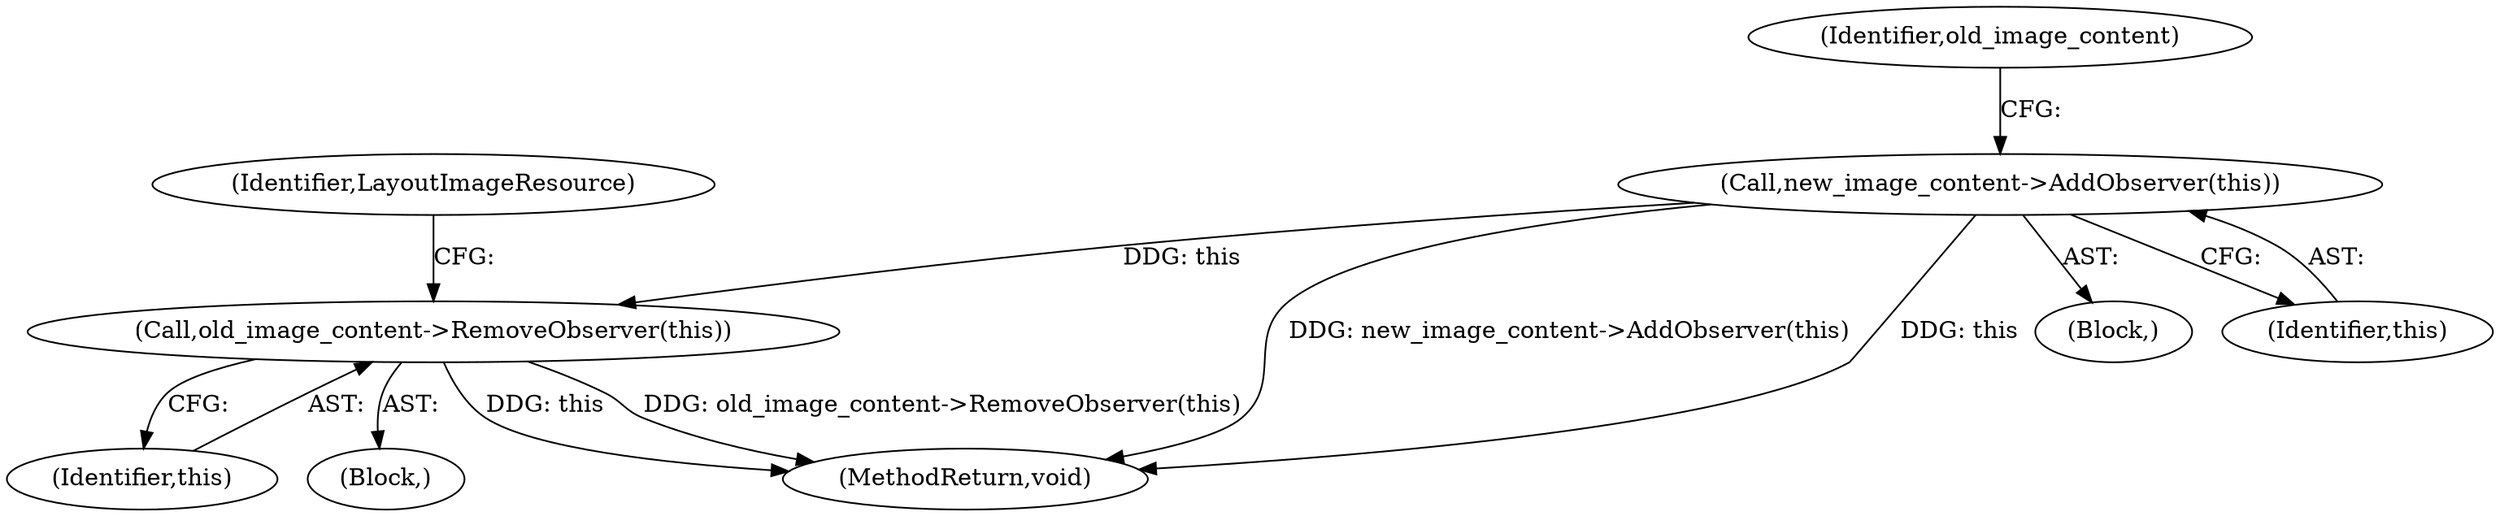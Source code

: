 digraph "0_Chrome_e56aee6473486fdfac0429747284fda7cdd3aae5@API" {
"1000281" [label="(Call,old_image_content->RemoveObserver(this))"];
"1000276" [label="(Call,new_image_content->AddObserver(this))"];
"1000286" [label="(Identifier,LayoutImageResource)"];
"1000281" [label="(Call,old_image_content->RemoveObserver(this))"];
"1000275" [label="(Block,)"];
"1000277" [label="(Identifier,this)"];
"1000282" [label="(Identifier,this)"];
"1000279" [label="(Identifier,old_image_content)"];
"1000276" [label="(Call,new_image_content->AddObserver(this))"];
"1000280" [label="(Block,)"];
"1000290" [label="(MethodReturn,void)"];
"1000281" -> "1000280"  [label="AST: "];
"1000281" -> "1000282"  [label="CFG: "];
"1000282" -> "1000281"  [label="AST: "];
"1000286" -> "1000281"  [label="CFG: "];
"1000281" -> "1000290"  [label="DDG: this"];
"1000281" -> "1000290"  [label="DDG: old_image_content->RemoveObserver(this)"];
"1000276" -> "1000281"  [label="DDG: this"];
"1000276" -> "1000275"  [label="AST: "];
"1000276" -> "1000277"  [label="CFG: "];
"1000277" -> "1000276"  [label="AST: "];
"1000279" -> "1000276"  [label="CFG: "];
"1000276" -> "1000290"  [label="DDG: new_image_content->AddObserver(this)"];
"1000276" -> "1000290"  [label="DDG: this"];
}
